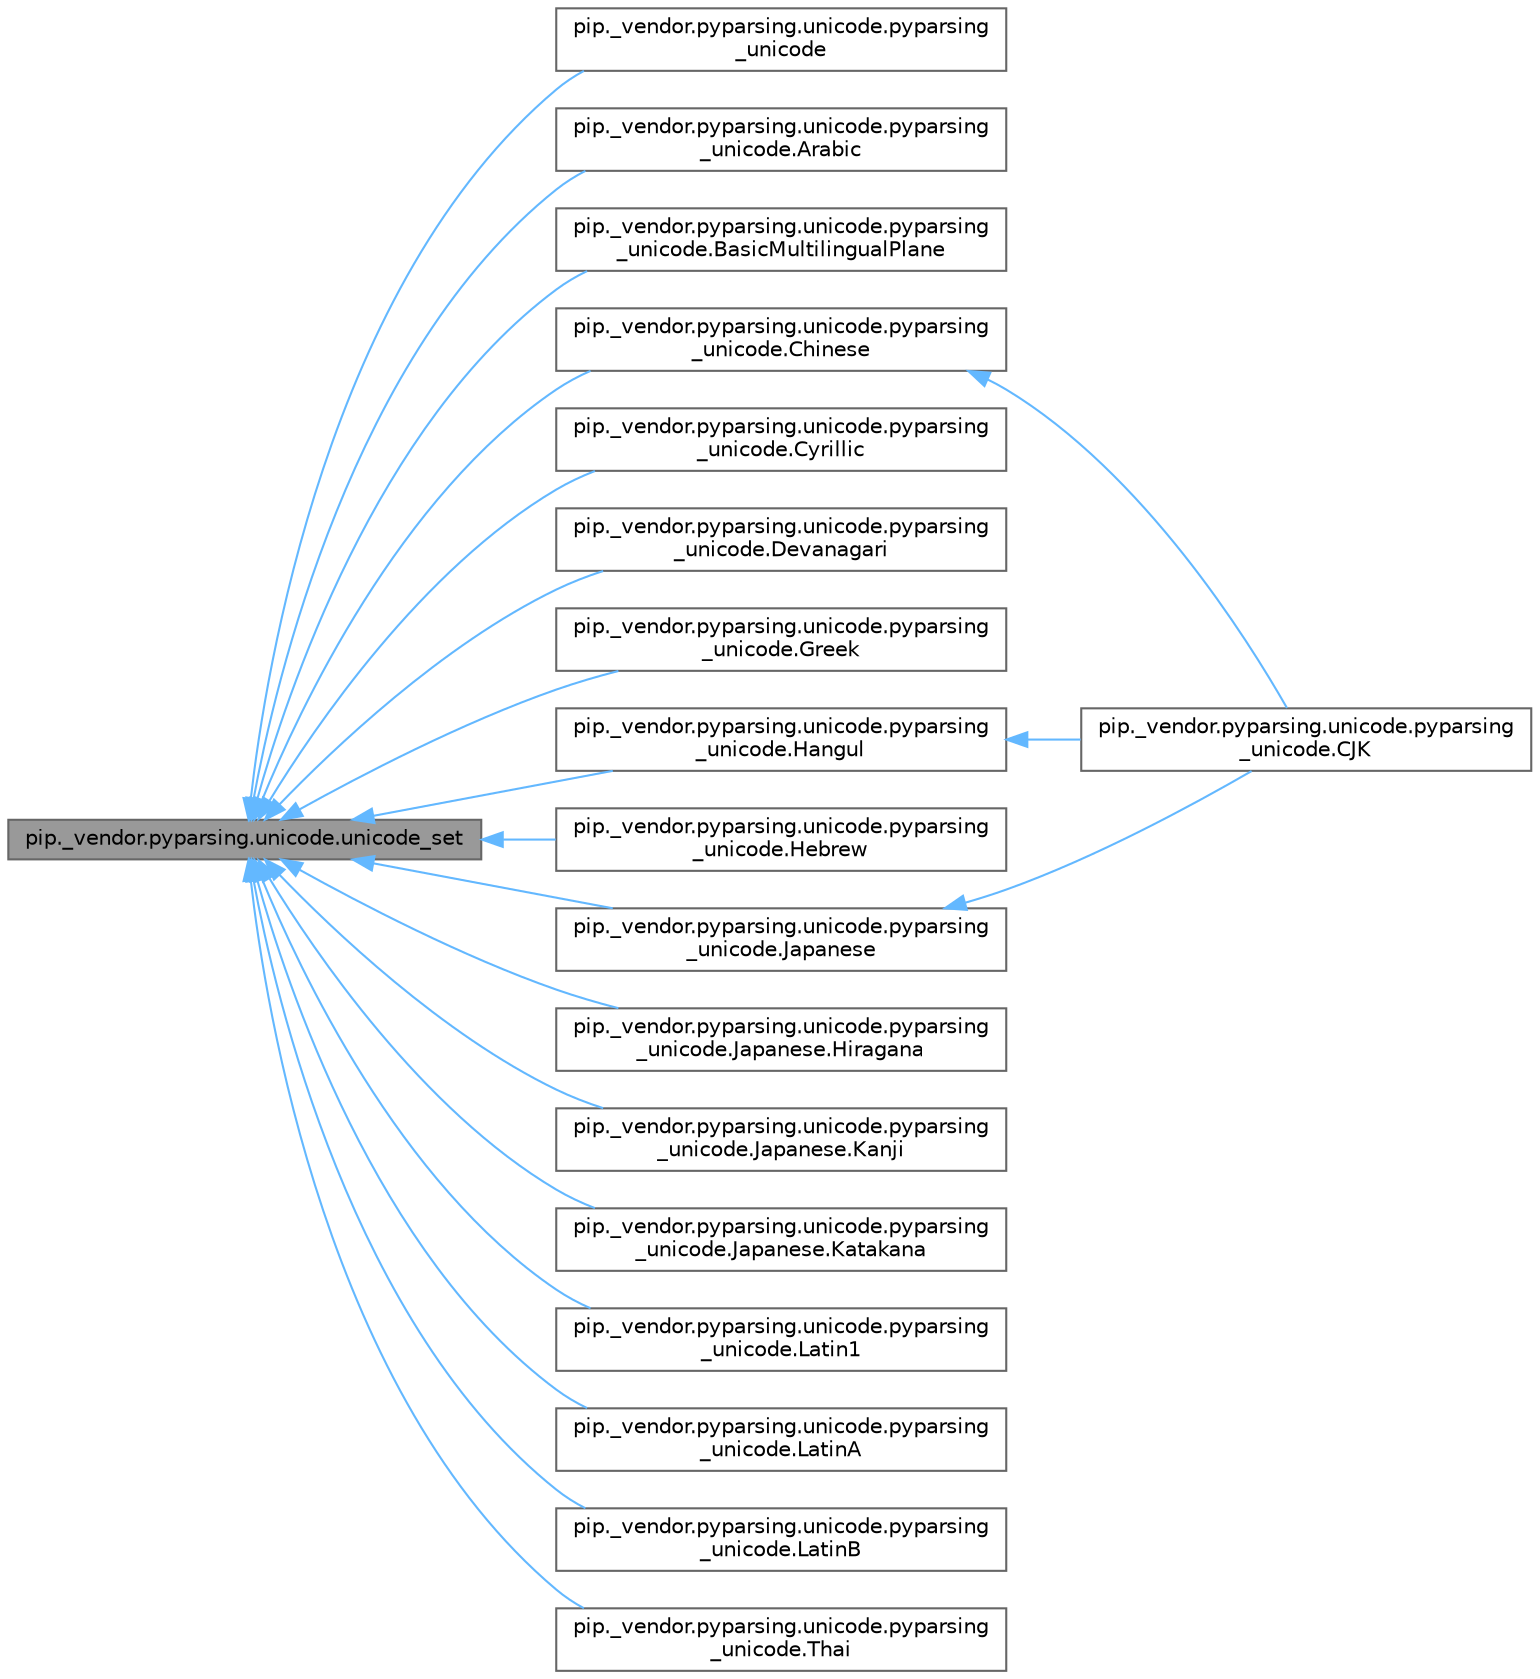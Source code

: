 digraph "pip._vendor.pyparsing.unicode.unicode_set"
{
 // LATEX_PDF_SIZE
  bgcolor="transparent";
  edge [fontname=Helvetica,fontsize=10,labelfontname=Helvetica,labelfontsize=10];
  node [fontname=Helvetica,fontsize=10,shape=box,height=0.2,width=0.4];
  rankdir="LR";
  Node1 [id="Node000001",label="pip._vendor.pyparsing.unicode.unicode_set",height=0.2,width=0.4,color="gray40", fillcolor="grey60", style="filled", fontcolor="black",tooltip=" "];
  Node1 -> Node2 [id="edge1_Node000001_Node000002",dir="back",color="steelblue1",style="solid",tooltip=" "];
  Node2 [id="Node000002",label="pip._vendor.pyparsing.unicode.pyparsing\l_unicode",height=0.2,width=0.4,color="gray40", fillcolor="white", style="filled",URL="$classpip_1_1__vendor_1_1pyparsing_1_1unicode_1_1pyparsing__unicode.html",tooltip=" "];
  Node1 -> Node3 [id="edge2_Node000001_Node000003",dir="back",color="steelblue1",style="solid",tooltip=" "];
  Node3 [id="Node000003",label="pip._vendor.pyparsing.unicode.pyparsing\l_unicode.Arabic",height=0.2,width=0.4,color="gray40", fillcolor="white", style="filled",URL="$classpip_1_1__vendor_1_1pyparsing_1_1unicode_1_1pyparsing__unicode_1_1_arabic.html",tooltip=" "];
  Node1 -> Node4 [id="edge3_Node000001_Node000004",dir="back",color="steelblue1",style="solid",tooltip=" "];
  Node4 [id="Node000004",label="pip._vendor.pyparsing.unicode.pyparsing\l_unicode.BasicMultilingualPlane",height=0.2,width=0.4,color="gray40", fillcolor="white", style="filled",URL="$classpip_1_1__vendor_1_1pyparsing_1_1unicode_1_1pyparsing__unicode_1_1_basic_multilingual_plane.html",tooltip=" "];
  Node1 -> Node5 [id="edge4_Node000001_Node000005",dir="back",color="steelblue1",style="solid",tooltip=" "];
  Node5 [id="Node000005",label="pip._vendor.pyparsing.unicode.pyparsing\l_unicode.Chinese",height=0.2,width=0.4,color="gray40", fillcolor="white", style="filled",URL="$classpip_1_1__vendor_1_1pyparsing_1_1unicode_1_1pyparsing__unicode_1_1_chinese.html",tooltip=" "];
  Node5 -> Node6 [id="edge5_Node000005_Node000006",dir="back",color="steelblue1",style="solid",tooltip=" "];
  Node6 [id="Node000006",label="pip._vendor.pyparsing.unicode.pyparsing\l_unicode.CJK",height=0.2,width=0.4,color="gray40", fillcolor="white", style="filled",URL="$classpip_1_1__vendor_1_1pyparsing_1_1unicode_1_1pyparsing__unicode_1_1_c_j_k.html",tooltip=" "];
  Node1 -> Node7 [id="edge6_Node000001_Node000007",dir="back",color="steelblue1",style="solid",tooltip=" "];
  Node7 [id="Node000007",label="pip._vendor.pyparsing.unicode.pyparsing\l_unicode.Cyrillic",height=0.2,width=0.4,color="gray40", fillcolor="white", style="filled",URL="$classpip_1_1__vendor_1_1pyparsing_1_1unicode_1_1pyparsing__unicode_1_1_cyrillic.html",tooltip=" "];
  Node1 -> Node8 [id="edge7_Node000001_Node000008",dir="back",color="steelblue1",style="solid",tooltip=" "];
  Node8 [id="Node000008",label="pip._vendor.pyparsing.unicode.pyparsing\l_unicode.Devanagari",height=0.2,width=0.4,color="gray40", fillcolor="white", style="filled",URL="$classpip_1_1__vendor_1_1pyparsing_1_1unicode_1_1pyparsing__unicode_1_1_devanagari.html",tooltip=" "];
  Node1 -> Node9 [id="edge8_Node000001_Node000009",dir="back",color="steelblue1",style="solid",tooltip=" "];
  Node9 [id="Node000009",label="pip._vendor.pyparsing.unicode.pyparsing\l_unicode.Greek",height=0.2,width=0.4,color="gray40", fillcolor="white", style="filled",URL="$classpip_1_1__vendor_1_1pyparsing_1_1unicode_1_1pyparsing__unicode_1_1_greek.html",tooltip=" "];
  Node1 -> Node10 [id="edge9_Node000001_Node000010",dir="back",color="steelblue1",style="solid",tooltip=" "];
  Node10 [id="Node000010",label="pip._vendor.pyparsing.unicode.pyparsing\l_unicode.Hangul",height=0.2,width=0.4,color="gray40", fillcolor="white", style="filled",URL="$classpip_1_1__vendor_1_1pyparsing_1_1unicode_1_1pyparsing__unicode_1_1_hangul.html",tooltip=" "];
  Node10 -> Node6 [id="edge10_Node000010_Node000006",dir="back",color="steelblue1",style="solid",tooltip=" "];
  Node1 -> Node11 [id="edge11_Node000001_Node000011",dir="back",color="steelblue1",style="solid",tooltip=" "];
  Node11 [id="Node000011",label="pip._vendor.pyparsing.unicode.pyparsing\l_unicode.Hebrew",height=0.2,width=0.4,color="gray40", fillcolor="white", style="filled",URL="$classpip_1_1__vendor_1_1pyparsing_1_1unicode_1_1pyparsing__unicode_1_1_hebrew.html",tooltip=" "];
  Node1 -> Node12 [id="edge12_Node000001_Node000012",dir="back",color="steelblue1",style="solid",tooltip=" "];
  Node12 [id="Node000012",label="pip._vendor.pyparsing.unicode.pyparsing\l_unicode.Japanese",height=0.2,width=0.4,color="gray40", fillcolor="white", style="filled",URL="$classpip_1_1__vendor_1_1pyparsing_1_1unicode_1_1pyparsing__unicode_1_1_japanese.html",tooltip=" "];
  Node12 -> Node6 [id="edge13_Node000012_Node000006",dir="back",color="steelblue1",style="solid",tooltip=" "];
  Node1 -> Node13 [id="edge14_Node000001_Node000013",dir="back",color="steelblue1",style="solid",tooltip=" "];
  Node13 [id="Node000013",label="pip._vendor.pyparsing.unicode.pyparsing\l_unicode.Japanese.Hiragana",height=0.2,width=0.4,color="gray40", fillcolor="white", style="filled",URL="$classpip_1_1__vendor_1_1pyparsing_1_1unicode_1_1pyparsing__unicode_1_1_japanese_1_1_hiragana.html",tooltip=" "];
  Node1 -> Node14 [id="edge15_Node000001_Node000014",dir="back",color="steelblue1",style="solid",tooltip=" "];
  Node14 [id="Node000014",label="pip._vendor.pyparsing.unicode.pyparsing\l_unicode.Japanese.Kanji",height=0.2,width=0.4,color="gray40", fillcolor="white", style="filled",URL="$classpip_1_1__vendor_1_1pyparsing_1_1unicode_1_1pyparsing__unicode_1_1_japanese_1_1_kanji.html",tooltip=" "];
  Node1 -> Node15 [id="edge16_Node000001_Node000015",dir="back",color="steelblue1",style="solid",tooltip=" "];
  Node15 [id="Node000015",label="pip._vendor.pyparsing.unicode.pyparsing\l_unicode.Japanese.Katakana",height=0.2,width=0.4,color="gray40", fillcolor="white", style="filled",URL="$classpip_1_1__vendor_1_1pyparsing_1_1unicode_1_1pyparsing__unicode_1_1_japanese_1_1_katakana.html",tooltip=" "];
  Node1 -> Node16 [id="edge17_Node000001_Node000016",dir="back",color="steelblue1",style="solid",tooltip=" "];
  Node16 [id="Node000016",label="pip._vendor.pyparsing.unicode.pyparsing\l_unicode.Latin1",height=0.2,width=0.4,color="gray40", fillcolor="white", style="filled",URL="$classpip_1_1__vendor_1_1pyparsing_1_1unicode_1_1pyparsing__unicode_1_1_latin1.html",tooltip=" "];
  Node1 -> Node17 [id="edge18_Node000001_Node000017",dir="back",color="steelblue1",style="solid",tooltip=" "];
  Node17 [id="Node000017",label="pip._vendor.pyparsing.unicode.pyparsing\l_unicode.LatinA",height=0.2,width=0.4,color="gray40", fillcolor="white", style="filled",URL="$classpip_1_1__vendor_1_1pyparsing_1_1unicode_1_1pyparsing__unicode_1_1_latin_a.html",tooltip=" "];
  Node1 -> Node18 [id="edge19_Node000001_Node000018",dir="back",color="steelblue1",style="solid",tooltip=" "];
  Node18 [id="Node000018",label="pip._vendor.pyparsing.unicode.pyparsing\l_unicode.LatinB",height=0.2,width=0.4,color="gray40", fillcolor="white", style="filled",URL="$classpip_1_1__vendor_1_1pyparsing_1_1unicode_1_1pyparsing__unicode_1_1_latin_b.html",tooltip=" "];
  Node1 -> Node19 [id="edge20_Node000001_Node000019",dir="back",color="steelblue1",style="solid",tooltip=" "];
  Node19 [id="Node000019",label="pip._vendor.pyparsing.unicode.pyparsing\l_unicode.Thai",height=0.2,width=0.4,color="gray40", fillcolor="white", style="filled",URL="$classpip_1_1__vendor_1_1pyparsing_1_1unicode_1_1pyparsing__unicode_1_1_thai.html",tooltip=" "];
}

